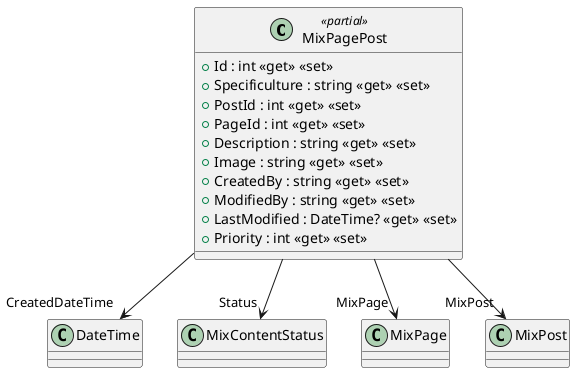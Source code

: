 @startuml
class MixPagePost <<partial>> {
    + Id : int <<get>> <<set>>
    + Specificulture : string <<get>> <<set>>
    + PostId : int <<get>> <<set>>
    + PageId : int <<get>> <<set>>
    + Description : string <<get>> <<set>>
    + Image : string <<get>> <<set>>
    + CreatedBy : string <<get>> <<set>>
    + ModifiedBy : string <<get>> <<set>>
    + LastModified : DateTime? <<get>> <<set>>
    + Priority : int <<get>> <<set>>
}
MixPagePost --> "CreatedDateTime" DateTime
MixPagePost --> "Status" MixContentStatus
MixPagePost --> "MixPage" MixPage
MixPagePost --> "MixPost" MixPost
@enduml
